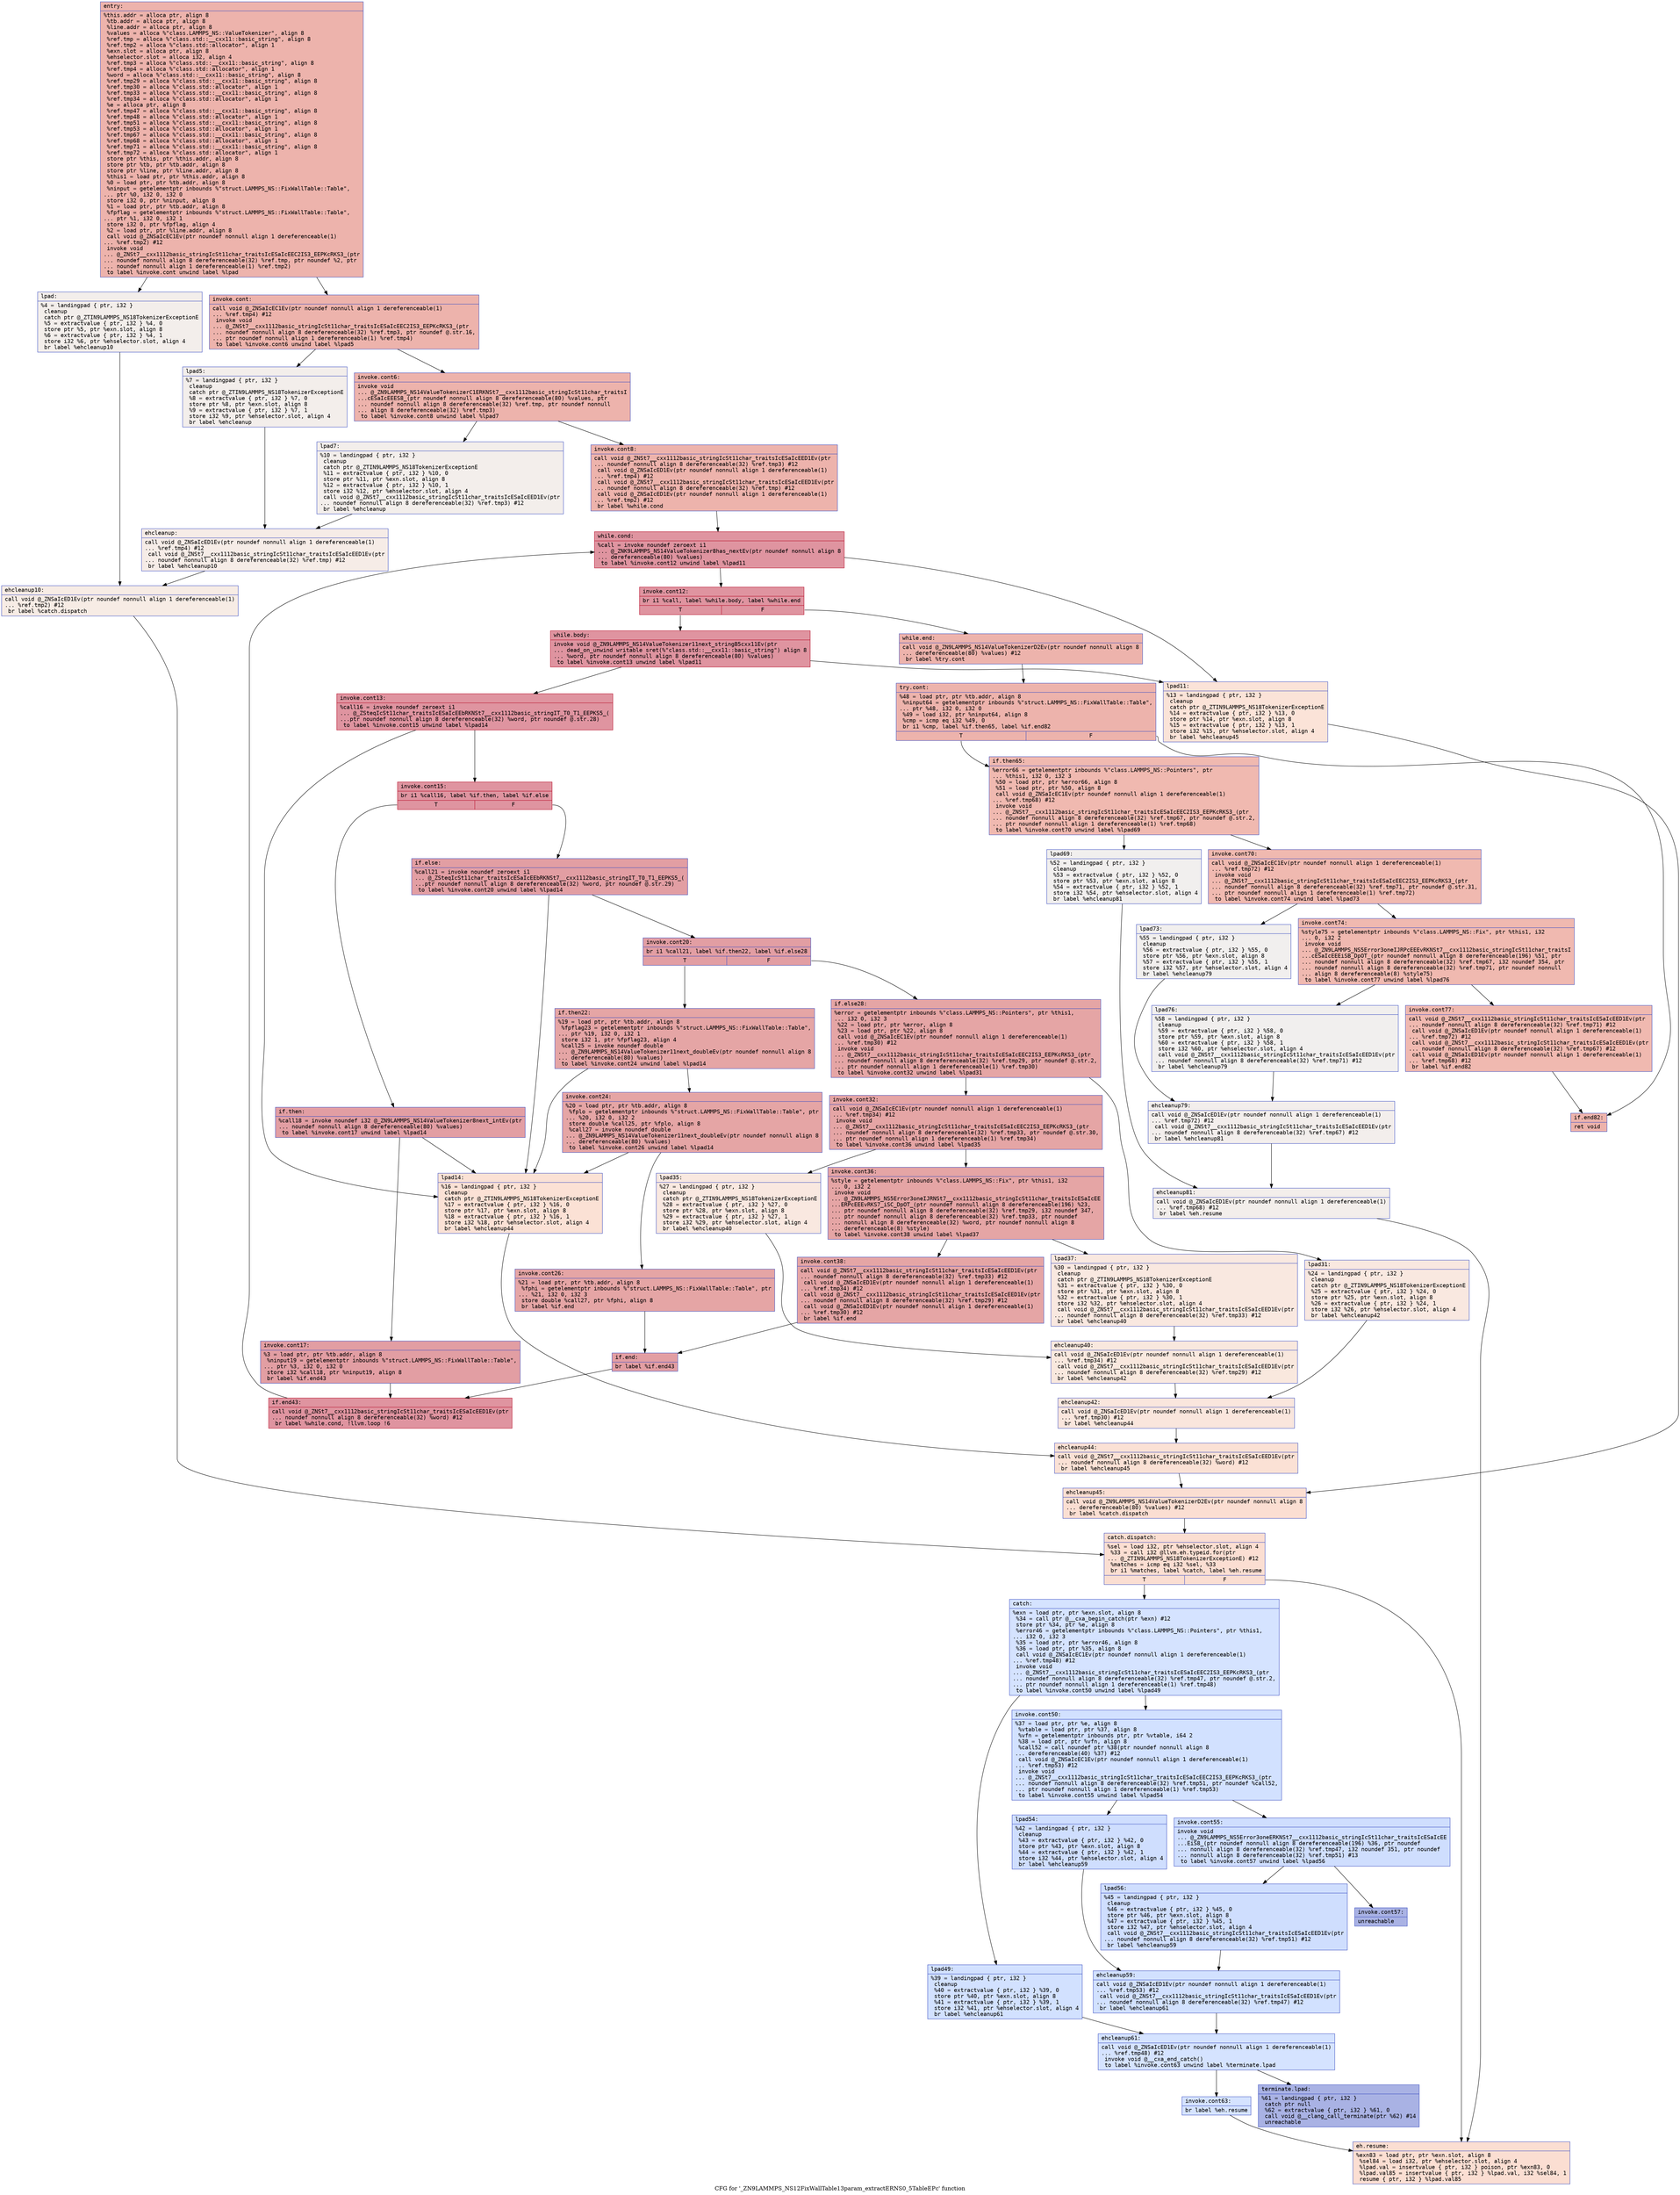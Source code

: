 digraph "CFG for '_ZN9LAMMPS_NS12FixWallTable13param_extractERNS0_5TableEPc' function" {
	label="CFG for '_ZN9LAMMPS_NS12FixWallTable13param_extractERNS0_5TableEPc' function";

	Node0x560f40d57470 [shape=record,color="#3d50c3ff", style=filled, fillcolor="#d6524470" fontname="Courier",label="{entry:\l|  %this.addr = alloca ptr, align 8\l  %tb.addr = alloca ptr, align 8\l  %line.addr = alloca ptr, align 8\l  %values = alloca %\"class.LAMMPS_NS::ValueTokenizer\", align 8\l  %ref.tmp = alloca %\"class.std::__cxx11::basic_string\", align 8\l  %ref.tmp2 = alloca %\"class.std::allocator\", align 1\l  %exn.slot = alloca ptr, align 8\l  %ehselector.slot = alloca i32, align 4\l  %ref.tmp3 = alloca %\"class.std::__cxx11::basic_string\", align 8\l  %ref.tmp4 = alloca %\"class.std::allocator\", align 1\l  %word = alloca %\"class.std::__cxx11::basic_string\", align 8\l  %ref.tmp29 = alloca %\"class.std::__cxx11::basic_string\", align 8\l  %ref.tmp30 = alloca %\"class.std::allocator\", align 1\l  %ref.tmp33 = alloca %\"class.std::__cxx11::basic_string\", align 8\l  %ref.tmp34 = alloca %\"class.std::allocator\", align 1\l  %e = alloca ptr, align 8\l  %ref.tmp47 = alloca %\"class.std::__cxx11::basic_string\", align 8\l  %ref.tmp48 = alloca %\"class.std::allocator\", align 1\l  %ref.tmp51 = alloca %\"class.std::__cxx11::basic_string\", align 8\l  %ref.tmp53 = alloca %\"class.std::allocator\", align 1\l  %ref.tmp67 = alloca %\"class.std::__cxx11::basic_string\", align 8\l  %ref.tmp68 = alloca %\"class.std::allocator\", align 1\l  %ref.tmp71 = alloca %\"class.std::__cxx11::basic_string\", align 8\l  %ref.tmp72 = alloca %\"class.std::allocator\", align 1\l  store ptr %this, ptr %this.addr, align 8\l  store ptr %tb, ptr %tb.addr, align 8\l  store ptr %line, ptr %line.addr, align 8\l  %this1 = load ptr, ptr %this.addr, align 8\l  %0 = load ptr, ptr %tb.addr, align 8\l  %ninput = getelementptr inbounds %\"struct.LAMMPS_NS::FixWallTable::Table\",\l... ptr %0, i32 0, i32 0\l  store i32 0, ptr %ninput, align 8\l  %1 = load ptr, ptr %tb.addr, align 8\l  %fpflag = getelementptr inbounds %\"struct.LAMMPS_NS::FixWallTable::Table\",\l... ptr %1, i32 0, i32 1\l  store i32 0, ptr %fpflag, align 4\l  %2 = load ptr, ptr %line.addr, align 8\l  call void @_ZNSaIcEC1Ev(ptr noundef nonnull align 1 dereferenceable(1)\l... %ref.tmp2) #12\l  invoke void\l... @_ZNSt7__cxx1112basic_stringIcSt11char_traitsIcESaIcEEC2IS3_EEPKcRKS3_(ptr\l... noundef nonnull align 8 dereferenceable(32) %ref.tmp, ptr noundef %2, ptr\l... noundef nonnull align 1 dereferenceable(1) %ref.tmp2)\l          to label %invoke.cont unwind label %lpad\l}"];
	Node0x560f40d57470 -> Node0x560f40d59220[tooltip="entry -> invoke.cont\nProbability 100.00%" ];
	Node0x560f40d57470 -> Node0x560f40d592a0[tooltip="entry -> lpad\nProbability 0.00%" ];
	Node0x560f40d59220 [shape=record,color="#3d50c3ff", style=filled, fillcolor="#d6524470" fontname="Courier",label="{invoke.cont:\l|  call void @_ZNSaIcEC1Ev(ptr noundef nonnull align 1 dereferenceable(1)\l... %ref.tmp4) #12\l  invoke void\l... @_ZNSt7__cxx1112basic_stringIcSt11char_traitsIcESaIcEEC2IS3_EEPKcRKS3_(ptr\l... noundef nonnull align 8 dereferenceable(32) %ref.tmp3, ptr noundef @.str.16,\l... ptr noundef nonnull align 1 dereferenceable(1) %ref.tmp4)\l          to label %invoke.cont6 unwind label %lpad5\l}"];
	Node0x560f40d59220 -> Node0x560f40d595c0[tooltip="invoke.cont -> invoke.cont6\nProbability 100.00%" ];
	Node0x560f40d59220 -> Node0x560f40d59610[tooltip="invoke.cont -> lpad5\nProbability 0.00%" ];
	Node0x560f40d595c0 [shape=record,color="#3d50c3ff", style=filled, fillcolor="#d6524470" fontname="Courier",label="{invoke.cont6:\l|  invoke void\l... @_ZN9LAMMPS_NS14ValueTokenizerC1ERKNSt7__cxx1112basic_stringIcSt11char_traitsI\l...cESaIcEEES8_(ptr noundef nonnull align 8 dereferenceable(80) %values, ptr\l... noundef nonnull align 8 dereferenceable(32) %ref.tmp, ptr noundef nonnull\l... align 8 dereferenceable(32) %ref.tmp3)\l          to label %invoke.cont8 unwind label %lpad7\l}"];
	Node0x560f40d595c0 -> Node0x560f40d59570[tooltip="invoke.cont6 -> invoke.cont8\nProbability 100.00%" ];
	Node0x560f40d595c0 -> Node0x560f40d59840[tooltip="invoke.cont6 -> lpad7\nProbability 0.00%" ];
	Node0x560f40d59570 [shape=record,color="#3d50c3ff", style=filled, fillcolor="#d6524470" fontname="Courier",label="{invoke.cont8:\l|  call void @_ZNSt7__cxx1112basic_stringIcSt11char_traitsIcESaIcEED1Ev(ptr\l... noundef nonnull align 8 dereferenceable(32) %ref.tmp3) #12\l  call void @_ZNSaIcED1Ev(ptr noundef nonnull align 1 dereferenceable(1)\l... %ref.tmp4) #12\l  call void @_ZNSt7__cxx1112basic_stringIcSt11char_traitsIcESaIcEED1Ev(ptr\l... noundef nonnull align 8 dereferenceable(32) %ref.tmp) #12\l  call void @_ZNSaIcED1Ev(ptr noundef nonnull align 1 dereferenceable(1)\l... %ref.tmp2) #12\l  br label %while.cond\l}"];
	Node0x560f40d59570 -> Node0x560f40d59e70[tooltip="invoke.cont8 -> while.cond\nProbability 100.00%" ];
	Node0x560f40d59e70 [shape=record,color="#b70d28ff", style=filled, fillcolor="#b70d2870" fontname="Courier",label="{while.cond:\l|  %call = invoke noundef zeroext i1\l... @_ZNK9LAMMPS_NS14ValueTokenizer8has_nextEv(ptr noundef nonnull align 8\l... dereferenceable(80) %values)\l          to label %invoke.cont12 unwind label %lpad11\l}"];
	Node0x560f40d59e70 -> Node0x560f40d59ec0[tooltip="while.cond -> invoke.cont12\nProbability 100.00%" ];
	Node0x560f40d59e70 -> Node0x560f40d59f40[tooltip="while.cond -> lpad11\nProbability 0.00%" ];
	Node0x560f40d59ec0 [shape=record,color="#b70d28ff", style=filled, fillcolor="#b70d2870" fontname="Courier",label="{invoke.cont12:\l|  br i1 %call, label %while.body, label %while.end\l|{<s0>T|<s1>F}}"];
	Node0x560f40d59ec0:s0 -> Node0x560f40d5a0e0[tooltip="invoke.cont12 -> while.body\nProbability 96.88%" ];
	Node0x560f40d59ec0:s1 -> Node0x560f40d5a160[tooltip="invoke.cont12 -> while.end\nProbability 3.12%" ];
	Node0x560f40d5a0e0 [shape=record,color="#b70d28ff", style=filled, fillcolor="#b70d2870" fontname="Courier",label="{while.body:\l|  invoke void @_ZN9LAMMPS_NS14ValueTokenizer11next_stringB5cxx11Ev(ptr\l... dead_on_unwind writable sret(%\"class.std::__cxx11::basic_string\") align 8\l... %word, ptr noundef nonnull align 8 dereferenceable(80) %values)\l          to label %invoke.cont13 unwind label %lpad11\l}"];
	Node0x560f40d5a0e0 -> Node0x560f40d5a2f0[tooltip="while.body -> invoke.cont13\nProbability 100.00%" ];
	Node0x560f40d5a0e0 -> Node0x560f40d59f40[tooltip="while.body -> lpad11\nProbability 0.00%" ];
	Node0x560f40d5a2f0 [shape=record,color="#b70d28ff", style=filled, fillcolor="#b70d2870" fontname="Courier",label="{invoke.cont13:\l|  %call16 = invoke noundef zeroext i1\l... @_ZSteqIcSt11char_traitsIcESaIcEEbRKNSt7__cxx1112basic_stringIT_T0_T1_EEPKS5_(\l...ptr noundef nonnull align 8 dereferenceable(32) %word, ptr noundef @.str.28)\l          to label %invoke.cont15 unwind label %lpad14\l}"];
	Node0x560f40d5a2f0 -> Node0x560f40d5a680[tooltip="invoke.cont13 -> invoke.cont15\nProbability 100.00%" ];
	Node0x560f40d5a2f0 -> Node0x560f40d5a760[tooltip="invoke.cont13 -> lpad14\nProbability 0.00%" ];
	Node0x560f40d5a680 [shape=record,color="#b70d28ff", style=filled, fillcolor="#b70d2870" fontname="Courier",label="{invoke.cont15:\l|  br i1 %call16, label %if.then, label %if.else\l|{<s0>T|<s1>F}}"];
	Node0x560f40d5a680:s0 -> Node0x560f40d5aac0[tooltip="invoke.cont15 -> if.then\nProbability 50.00%" ];
	Node0x560f40d5a680:s1 -> Node0x560f40d5ab10[tooltip="invoke.cont15 -> if.else\nProbability 50.00%" ];
	Node0x560f40d5aac0 [shape=record,color="#3d50c3ff", style=filled, fillcolor="#be242e70" fontname="Courier",label="{if.then:\l|  %call18 = invoke noundef i32 @_ZN9LAMMPS_NS14ValueTokenizer8next_intEv(ptr\l... noundef nonnull align 8 dereferenceable(80) %values)\l          to label %invoke.cont17 unwind label %lpad14\l}"];
	Node0x560f40d5aac0 -> Node0x560f40d586b0[tooltip="if.then -> invoke.cont17\nProbability 100.00%" ];
	Node0x560f40d5aac0 -> Node0x560f40d5a760[tooltip="if.then -> lpad14\nProbability 0.00%" ];
	Node0x560f40d586b0 [shape=record,color="#3d50c3ff", style=filled, fillcolor="#be242e70" fontname="Courier",label="{invoke.cont17:\l|  %3 = load ptr, ptr %tb.addr, align 8\l  %ninput19 = getelementptr inbounds %\"struct.LAMMPS_NS::FixWallTable::Table\",\l... ptr %3, i32 0, i32 0\l  store i32 %call18, ptr %ninput19, align 8\l  br label %if.end43\l}"];
	Node0x560f40d586b0 -> Node0x560f40d5b270[tooltip="invoke.cont17 -> if.end43\nProbability 100.00%" ];
	Node0x560f40d592a0 [shape=record,color="#3d50c3ff", style=filled, fillcolor="#e5d8d170" fontname="Courier",label="{lpad:\l|  %4 = landingpad \{ ptr, i32 \}\l          cleanup\l          catch ptr @_ZTIN9LAMMPS_NS18TokenizerExceptionE\l  %5 = extractvalue \{ ptr, i32 \} %4, 0\l  store ptr %5, ptr %exn.slot, align 8\l  %6 = extractvalue \{ ptr, i32 \} %4, 1\l  store i32 %6, ptr %ehselector.slot, align 4\l  br label %ehcleanup10\l}"];
	Node0x560f40d592a0 -> Node0x560f40d5b620[tooltip="lpad -> ehcleanup10\nProbability 100.00%" ];
	Node0x560f40d59610 [shape=record,color="#3d50c3ff", style=filled, fillcolor="#e5d8d170" fontname="Courier",label="{lpad5:\l|  %7 = landingpad \{ ptr, i32 \}\l          cleanup\l          catch ptr @_ZTIN9LAMMPS_NS18TokenizerExceptionE\l  %8 = extractvalue \{ ptr, i32 \} %7, 0\l  store ptr %8, ptr %exn.slot, align 8\l  %9 = extractvalue \{ ptr, i32 \} %7, 1\l  store i32 %9, ptr %ehselector.slot, align 4\l  br label %ehcleanup\l}"];
	Node0x560f40d59610 -> Node0x560f40d5b9b0[tooltip="lpad5 -> ehcleanup\nProbability 100.00%" ];
	Node0x560f40d59840 [shape=record,color="#3d50c3ff", style=filled, fillcolor="#e5d8d170" fontname="Courier",label="{lpad7:\l|  %10 = landingpad \{ ptr, i32 \}\l          cleanup\l          catch ptr @_ZTIN9LAMMPS_NS18TokenizerExceptionE\l  %11 = extractvalue \{ ptr, i32 \} %10, 0\l  store ptr %11, ptr %exn.slot, align 8\l  %12 = extractvalue \{ ptr, i32 \} %10, 1\l  store i32 %12, ptr %ehselector.slot, align 4\l  call void @_ZNSt7__cxx1112basic_stringIcSt11char_traitsIcESaIcEED1Ev(ptr\l... noundef nonnull align 8 dereferenceable(32) %ref.tmp3) #12\l  br label %ehcleanup\l}"];
	Node0x560f40d59840 -> Node0x560f40d5b9b0[tooltip="lpad7 -> ehcleanup\nProbability 100.00%" ];
	Node0x560f40d5b9b0 [shape=record,color="#3d50c3ff", style=filled, fillcolor="#ead5c970" fontname="Courier",label="{ehcleanup:\l|  call void @_ZNSaIcED1Ev(ptr noundef nonnull align 1 dereferenceable(1)\l... %ref.tmp4) #12\l  call void @_ZNSt7__cxx1112basic_stringIcSt11char_traitsIcESaIcEED1Ev(ptr\l... noundef nonnull align 8 dereferenceable(32) %ref.tmp) #12\l  br label %ehcleanup10\l}"];
	Node0x560f40d5b9b0 -> Node0x560f40d5b620[tooltip="ehcleanup -> ehcleanup10\nProbability 100.00%" ];
	Node0x560f40d5b620 [shape=record,color="#3d50c3ff", style=filled, fillcolor="#ecd3c570" fontname="Courier",label="{ehcleanup10:\l|  call void @_ZNSaIcED1Ev(ptr noundef nonnull align 1 dereferenceable(1)\l... %ref.tmp2) #12\l  br label %catch.dispatch\l}"];
	Node0x560f40d5b620 -> Node0x560f40d5c260[tooltip="ehcleanup10 -> catch.dispatch\nProbability 100.00%" ];
	Node0x560f40d59f40 [shape=record,color="#3d50c3ff", style=filled, fillcolor="#f6bfa670" fontname="Courier",label="{lpad11:\l|  %13 = landingpad \{ ptr, i32 \}\l          cleanup\l          catch ptr @_ZTIN9LAMMPS_NS18TokenizerExceptionE\l  %14 = extractvalue \{ ptr, i32 \} %13, 0\l  store ptr %14, ptr %exn.slot, align 8\l  %15 = extractvalue \{ ptr, i32 \} %13, 1\l  store i32 %15, ptr %ehselector.slot, align 4\l  br label %ehcleanup45\l}"];
	Node0x560f40d59f40 -> Node0x560f40d5c600[tooltip="lpad11 -> ehcleanup45\nProbability 100.00%" ];
	Node0x560f40d5a760 [shape=record,color="#3d50c3ff", style=filled, fillcolor="#f7bca170" fontname="Courier",label="{lpad14:\l|  %16 = landingpad \{ ptr, i32 \}\l          cleanup\l          catch ptr @_ZTIN9LAMMPS_NS18TokenizerExceptionE\l  %17 = extractvalue \{ ptr, i32 \} %16, 0\l  store ptr %17, ptr %exn.slot, align 8\l  %18 = extractvalue \{ ptr, i32 \} %16, 1\l  store i32 %18, ptr %ehselector.slot, align 4\l  br label %ehcleanup44\l}"];
	Node0x560f40d5a760 -> Node0x560f40d5c9a0[tooltip="lpad14 -> ehcleanup44\nProbability 100.00%" ];
	Node0x560f40d5ab10 [shape=record,color="#3d50c3ff", style=filled, fillcolor="#be242e70" fontname="Courier",label="{if.else:\l|  %call21 = invoke noundef zeroext i1\l... @_ZSteqIcSt11char_traitsIcESaIcEEbRKNSt7__cxx1112basic_stringIT_T0_T1_EEPKS5_(\l...ptr noundef nonnull align 8 dereferenceable(32) %word, ptr noundef @.str.29)\l          to label %invoke.cont20 unwind label %lpad14\l}"];
	Node0x560f40d5ab10 -> Node0x560f40d5cac0[tooltip="if.else -> invoke.cont20\nProbability 100.00%" ];
	Node0x560f40d5ab10 -> Node0x560f40d5a760[tooltip="if.else -> lpad14\nProbability 0.00%" ];
	Node0x560f40d5cac0 [shape=record,color="#3d50c3ff", style=filled, fillcolor="#be242e70" fontname="Courier",label="{invoke.cont20:\l|  br i1 %call21, label %if.then22, label %if.else28\l|{<s0>T|<s1>F}}"];
	Node0x560f40d5cac0:s0 -> Node0x560f40d5cd40[tooltip="invoke.cont20 -> if.then22\nProbability 50.00%" ];
	Node0x560f40d5cac0:s1 -> Node0x560f40d5cdc0[tooltip="invoke.cont20 -> if.else28\nProbability 50.00%" ];
	Node0x560f40d5cd40 [shape=record,color="#3d50c3ff", style=filled, fillcolor="#c5333470" fontname="Courier",label="{if.then22:\l|  %19 = load ptr, ptr %tb.addr, align 8\l  %fpflag23 = getelementptr inbounds %\"struct.LAMMPS_NS::FixWallTable::Table\",\l... ptr %19, i32 0, i32 1\l  store i32 1, ptr %fpflag23, align 4\l  %call25 = invoke noundef double\l... @_ZN9LAMMPS_NS14ValueTokenizer11next_doubleEv(ptr noundef nonnull align 8\l... dereferenceable(80) %values)\l          to label %invoke.cont24 unwind label %lpad14\l}"];
	Node0x560f40d5cd40 -> Node0x560f40d5d100[tooltip="if.then22 -> invoke.cont24\nProbability 100.00%" ];
	Node0x560f40d5cd40 -> Node0x560f40d5a760[tooltip="if.then22 -> lpad14\nProbability 0.00%" ];
	Node0x560f40d5d100 [shape=record,color="#3d50c3ff", style=filled, fillcolor="#c5333470" fontname="Courier",label="{invoke.cont24:\l|  %20 = load ptr, ptr %tb.addr, align 8\l  %fplo = getelementptr inbounds %\"struct.LAMMPS_NS::FixWallTable::Table\", ptr\l... %20, i32 0, i32 2\l  store double %call25, ptr %fplo, align 8\l  %call27 = invoke noundef double\l... @_ZN9LAMMPS_NS14ValueTokenizer11next_doubleEv(ptr noundef nonnull align 8\l... dereferenceable(80) %values)\l          to label %invoke.cont26 unwind label %lpad14\l}"];
	Node0x560f40d5d100 -> Node0x560f40d5d3d0[tooltip="invoke.cont24 -> invoke.cont26\nProbability 100.00%" ];
	Node0x560f40d5d100 -> Node0x560f40d5a760[tooltip="invoke.cont24 -> lpad14\nProbability 0.00%" ];
	Node0x560f40d5d3d0 [shape=record,color="#3d50c3ff", style=filled, fillcolor="#c5333470" fontname="Courier",label="{invoke.cont26:\l|  %21 = load ptr, ptr %tb.addr, align 8\l  %fphi = getelementptr inbounds %\"struct.LAMMPS_NS::FixWallTable::Table\", ptr\l... %21, i32 0, i32 3\l  store double %call27, ptr %fphi, align 8\l  br label %if.end\l}"];
	Node0x560f40d5d3d0 -> Node0x560f40d5d6c0[tooltip="invoke.cont26 -> if.end\nProbability 100.00%" ];
	Node0x560f40d5cdc0 [shape=record,color="#3d50c3ff", style=filled, fillcolor="#c5333470" fontname="Courier",label="{if.else28:\l|  %error = getelementptr inbounds %\"class.LAMMPS_NS::Pointers\", ptr %this1,\l... i32 0, i32 3\l  %22 = load ptr, ptr %error, align 8\l  %23 = load ptr, ptr %22, align 8\l  call void @_ZNSaIcEC1Ev(ptr noundef nonnull align 1 dereferenceable(1)\l... %ref.tmp30) #12\l  invoke void\l... @_ZNSt7__cxx1112basic_stringIcSt11char_traitsIcESaIcEEC2IS3_EEPKcRKS3_(ptr\l... noundef nonnull align 8 dereferenceable(32) %ref.tmp29, ptr noundef @.str.2,\l... ptr noundef nonnull align 1 dereferenceable(1) %ref.tmp30)\l          to label %invoke.cont32 unwind label %lpad31\l}"];
	Node0x560f40d5cdc0 -> Node0x560f40d5db00[tooltip="if.else28 -> invoke.cont32\nProbability 100.00%" ];
	Node0x560f40d5cdc0 -> Node0x560f40d5db80[tooltip="if.else28 -> lpad31\nProbability 0.00%" ];
	Node0x560f40d5db00 [shape=record,color="#3d50c3ff", style=filled, fillcolor="#c5333470" fontname="Courier",label="{invoke.cont32:\l|  call void @_ZNSaIcEC1Ev(ptr noundef nonnull align 1 dereferenceable(1)\l... %ref.tmp34) #12\l  invoke void\l... @_ZNSt7__cxx1112basic_stringIcSt11char_traitsIcESaIcEEC2IS3_EEPKcRKS3_(ptr\l... noundef nonnull align 8 dereferenceable(32) %ref.tmp33, ptr noundef @.str.30,\l... ptr noundef nonnull align 1 dereferenceable(1) %ref.tmp34)\l          to label %invoke.cont36 unwind label %lpad35\l}"];
	Node0x560f40d5db00 -> Node0x560f40d5dea0[tooltip="invoke.cont32 -> invoke.cont36\nProbability 100.00%" ];
	Node0x560f40d5db00 -> Node0x560f40d5def0[tooltip="invoke.cont32 -> lpad35\nProbability 0.00%" ];
	Node0x560f40d5dea0 [shape=record,color="#3d50c3ff", style=filled, fillcolor="#c5333470" fontname="Courier",label="{invoke.cont36:\l|  %style = getelementptr inbounds %\"class.LAMMPS_NS::Fix\", ptr %this1, i32\l... 0, i32 2\l  invoke void\l... @_ZN9LAMMPS_NS5Error3oneIJRNSt7__cxx1112basic_stringIcSt11char_traitsIcESaIcEE\l...ERPcEEEvRKS7_iSC_DpOT_(ptr noundef nonnull align 8 dereferenceable(196) %23,\l... ptr noundef nonnull align 8 dereferenceable(32) %ref.tmp29, i32 noundef 347,\l... ptr noundef nonnull align 8 dereferenceable(32) %ref.tmp33, ptr noundef\l... nonnull align 8 dereferenceable(32) %word, ptr noundef nonnull align 8\l... dereferenceable(8) %style)\l          to label %invoke.cont38 unwind label %lpad37\l}"];
	Node0x560f40d5dea0 -> Node0x560f40d5de50[tooltip="invoke.cont36 -> invoke.cont38\nProbability 100.00%" ];
	Node0x560f40d5dea0 -> Node0x560f40d5e2e0[tooltip="invoke.cont36 -> lpad37\nProbability 0.00%" ];
	Node0x560f40d5de50 [shape=record,color="#3d50c3ff", style=filled, fillcolor="#c5333470" fontname="Courier",label="{invoke.cont38:\l|  call void @_ZNSt7__cxx1112basic_stringIcSt11char_traitsIcESaIcEED1Ev(ptr\l... noundef nonnull align 8 dereferenceable(32) %ref.tmp33) #12\l  call void @_ZNSaIcED1Ev(ptr noundef nonnull align 1 dereferenceable(1)\l... %ref.tmp34) #12\l  call void @_ZNSt7__cxx1112basic_stringIcSt11char_traitsIcESaIcEED1Ev(ptr\l... noundef nonnull align 8 dereferenceable(32) %ref.tmp29) #12\l  call void @_ZNSaIcED1Ev(ptr noundef nonnull align 1 dereferenceable(1)\l... %ref.tmp30) #12\l  br label %if.end\l}"];
	Node0x560f40d5de50 -> Node0x560f40d5d6c0[tooltip="invoke.cont38 -> if.end\nProbability 100.00%" ];
	Node0x560f40d5db80 [shape=record,color="#3d50c3ff", style=filled, fillcolor="#f1ccb870" fontname="Courier",label="{lpad31:\l|  %24 = landingpad \{ ptr, i32 \}\l          cleanup\l          catch ptr @_ZTIN9LAMMPS_NS18TokenizerExceptionE\l  %25 = extractvalue \{ ptr, i32 \} %24, 0\l  store ptr %25, ptr %exn.slot, align 8\l  %26 = extractvalue \{ ptr, i32 \} %24, 1\l  store i32 %26, ptr %ehselector.slot, align 4\l  br label %ehcleanup42\l}"];
	Node0x560f40d5db80 -> Node0x560f40d5ee20[tooltip="lpad31 -> ehcleanup42\nProbability 100.00%" ];
	Node0x560f40d5def0 [shape=record,color="#3d50c3ff", style=filled, fillcolor="#f1ccb870" fontname="Courier",label="{lpad35:\l|  %27 = landingpad \{ ptr, i32 \}\l          cleanup\l          catch ptr @_ZTIN9LAMMPS_NS18TokenizerExceptionE\l  %28 = extractvalue \{ ptr, i32 \} %27, 0\l  store ptr %28, ptr %exn.slot, align 8\l  %29 = extractvalue \{ ptr, i32 \} %27, 1\l  store i32 %29, ptr %ehselector.slot, align 4\l  br label %ehcleanup40\l}"];
	Node0x560f40d5def0 -> Node0x560f40d5f1c0[tooltip="lpad35 -> ehcleanup40\nProbability 100.00%" ];
	Node0x560f40d5e2e0 [shape=record,color="#3d50c3ff", style=filled, fillcolor="#f1ccb870" fontname="Courier",label="{lpad37:\l|  %30 = landingpad \{ ptr, i32 \}\l          cleanup\l          catch ptr @_ZTIN9LAMMPS_NS18TokenizerExceptionE\l  %31 = extractvalue \{ ptr, i32 \} %30, 0\l  store ptr %31, ptr %exn.slot, align 8\l  %32 = extractvalue \{ ptr, i32 \} %30, 1\l  store i32 %32, ptr %ehselector.slot, align 4\l  call void @_ZNSt7__cxx1112basic_stringIcSt11char_traitsIcESaIcEED1Ev(ptr\l... noundef nonnull align 8 dereferenceable(32) %ref.tmp33) #12\l  br label %ehcleanup40\l}"];
	Node0x560f40d5e2e0 -> Node0x560f40d5f1c0[tooltip="lpad37 -> ehcleanup40\nProbability 100.00%" ];
	Node0x560f40d5f1c0 [shape=record,color="#3d50c3ff", style=filled, fillcolor="#f2cab570" fontname="Courier",label="{ehcleanup40:\l|  call void @_ZNSaIcED1Ev(ptr noundef nonnull align 1 dereferenceable(1)\l... %ref.tmp34) #12\l  call void @_ZNSt7__cxx1112basic_stringIcSt11char_traitsIcESaIcEED1Ev(ptr\l... noundef nonnull align 8 dereferenceable(32) %ref.tmp29) #12\l  br label %ehcleanup42\l}"];
	Node0x560f40d5f1c0 -> Node0x560f40d5ee20[tooltip="ehcleanup40 -> ehcleanup42\nProbability 100.00%" ];
	Node0x560f40d5ee20 [shape=record,color="#3d50c3ff", style=filled, fillcolor="#f3c7b170" fontname="Courier",label="{ehcleanup42:\l|  call void @_ZNSaIcED1Ev(ptr noundef nonnull align 1 dereferenceable(1)\l... %ref.tmp30) #12\l  br label %ehcleanup44\l}"];
	Node0x560f40d5ee20 -> Node0x560f40d5c9a0[tooltip="ehcleanup42 -> ehcleanup44\nProbability 100.00%" ];
	Node0x560f40d5d6c0 [shape=record,color="#3d50c3ff", style=filled, fillcolor="#be242e70" fontname="Courier",label="{if.end:\l|  br label %if.end43\l}"];
	Node0x560f40d5d6c0 -> Node0x560f40d5b270[tooltip="if.end -> if.end43\nProbability 100.00%" ];
	Node0x560f40d5b270 [shape=record,color="#b70d28ff", style=filled, fillcolor="#b70d2870" fontname="Courier",label="{if.end43:\l|  call void @_ZNSt7__cxx1112basic_stringIcSt11char_traitsIcESaIcEED1Ev(ptr\l... noundef nonnull align 8 dereferenceable(32) %word) #12\l  br label %while.cond, !llvm.loop !6\l}"];
	Node0x560f40d5b270 -> Node0x560f40d59e70[tooltip="if.end43 -> while.cond\nProbability 100.00%" ];
	Node0x560f40d5c9a0 [shape=record,color="#3d50c3ff", style=filled, fillcolor="#f7bca170" fontname="Courier",label="{ehcleanup44:\l|  call void @_ZNSt7__cxx1112basic_stringIcSt11char_traitsIcESaIcEED1Ev(ptr\l... noundef nonnull align 8 dereferenceable(32) %word) #12\l  br label %ehcleanup45\l}"];
	Node0x560f40d5c9a0 -> Node0x560f40d5c600[tooltip="ehcleanup44 -> ehcleanup45\nProbability 100.00%" ];
	Node0x560f40d5a160 [shape=record,color="#3d50c3ff", style=filled, fillcolor="#d6524470" fontname="Courier",label="{while.end:\l|  call void @_ZN9LAMMPS_NS14ValueTokenizerD2Ev(ptr noundef nonnull align 8\l... dereferenceable(80) %values) #12\l  br label %try.cont\l}"];
	Node0x560f40d5a160 -> Node0x560f40d600a0[tooltip="while.end -> try.cont\nProbability 100.00%" ];
	Node0x560f40d5c600 [shape=record,color="#3d50c3ff", style=filled, fillcolor="#f7b59970" fontname="Courier",label="{ehcleanup45:\l|  call void @_ZN9LAMMPS_NS14ValueTokenizerD2Ev(ptr noundef nonnull align 8\l... dereferenceable(80) %values) #12\l  br label %catch.dispatch\l}"];
	Node0x560f40d5c600 -> Node0x560f40d5c260[tooltip="ehcleanup45 -> catch.dispatch\nProbability 100.00%" ];
	Node0x560f40d5c260 [shape=record,color="#3d50c3ff", style=filled, fillcolor="#f7b59970" fontname="Courier",label="{catch.dispatch:\l|  %sel = load i32, ptr %ehselector.slot, align 4\l  %33 = call i32 @llvm.eh.typeid.for(ptr\l... @_ZTIN9LAMMPS_NS18TokenizerExceptionE) #12\l  %matches = icmp eq i32 %sel, %33\l  br i1 %matches, label %catch, label %eh.resume\l|{<s0>T|<s1>F}}"];
	Node0x560f40d5c260:s0 -> Node0x560f40d60580[tooltip="catch.dispatch -> catch\nProbability 0.00%" ];
	Node0x560f40d5c260:s1 -> Node0x560f40d605f0[tooltip="catch.dispatch -> eh.resume\nProbability 100.00%" ];
	Node0x560f40d60580 [shape=record,color="#3d50c3ff", style=filled, fillcolor="#a1c0ff70" fontname="Courier",label="{catch:\l|  %exn = load ptr, ptr %exn.slot, align 8\l  %34 = call ptr @__cxa_begin_catch(ptr %exn) #12\l  store ptr %34, ptr %e, align 8\l  %error46 = getelementptr inbounds %\"class.LAMMPS_NS::Pointers\", ptr %this1,\l... i32 0, i32 3\l  %35 = load ptr, ptr %error46, align 8\l  %36 = load ptr, ptr %35, align 8\l  call void @_ZNSaIcEC1Ev(ptr noundef nonnull align 1 dereferenceable(1)\l... %ref.tmp48) #12\l  invoke void\l... @_ZNSt7__cxx1112basic_stringIcSt11char_traitsIcESaIcEEC2IS3_EEPKcRKS3_(ptr\l... noundef nonnull align 8 dereferenceable(32) %ref.tmp47, ptr noundef @.str.2,\l... ptr noundef nonnull align 1 dereferenceable(1) %ref.tmp48)\l          to label %invoke.cont50 unwind label %lpad49\l}"];
	Node0x560f40d60580 -> Node0x560f40d60ca0[tooltip="catch -> invoke.cont50\nProbability 50.00%" ];
	Node0x560f40d60580 -> Node0x560f40d60cf0[tooltip="catch -> lpad49\nProbability 50.00%" ];
	Node0x560f40d60ca0 [shape=record,color="#3d50c3ff", style=filled, fillcolor="#9abbff70" fontname="Courier",label="{invoke.cont50:\l|  %37 = load ptr, ptr %e, align 8\l  %vtable = load ptr, ptr %37, align 8\l  %vfn = getelementptr inbounds ptr, ptr %vtable, i64 2\l  %38 = load ptr, ptr %vfn, align 8\l  %call52 = call noundef ptr %38(ptr noundef nonnull align 8\l... dereferenceable(40) %37) #12\l  call void @_ZNSaIcEC1Ev(ptr noundef nonnull align 1 dereferenceable(1)\l... %ref.tmp53) #12\l  invoke void\l... @_ZNSt7__cxx1112basic_stringIcSt11char_traitsIcESaIcEEC2IS3_EEPKcRKS3_(ptr\l... noundef nonnull align 8 dereferenceable(32) %ref.tmp51, ptr noundef %call52,\l... ptr noundef nonnull align 1 dereferenceable(1) %ref.tmp53)\l          to label %invoke.cont55 unwind label %lpad54\l}"];
	Node0x560f40d60ca0 -> Node0x560f40d61370[tooltip="invoke.cont50 -> invoke.cont55\nProbability 50.00%" ];
	Node0x560f40d60ca0 -> Node0x560f40d613c0[tooltip="invoke.cont50 -> lpad54\nProbability 50.00%" ];
	Node0x560f40d61370 [shape=record,color="#3d50c3ff", style=filled, fillcolor="#93b5fe70" fontname="Courier",label="{invoke.cont55:\l|  invoke void\l... @_ZN9LAMMPS_NS5Error3oneERKNSt7__cxx1112basic_stringIcSt11char_traitsIcESaIcEE\l...EiS8_(ptr noundef nonnull align 8 dereferenceable(196) %36, ptr noundef\l... nonnull align 8 dereferenceable(32) %ref.tmp47, i32 noundef 351, ptr noundef\l... nonnull align 8 dereferenceable(32) %ref.tmp51) #13\l          to label %invoke.cont57 unwind label %lpad56\l}"];
	Node0x560f40d61370 -> Node0x560f40d61320[tooltip="invoke.cont55 -> invoke.cont57\nProbability 0.00%" ];
	Node0x560f40d61370 -> Node0x560f40d61620[tooltip="invoke.cont55 -> lpad56\nProbability 100.00%" ];
	Node0x560f40d61320 [shape=record,color="#3d50c3ff", style=filled, fillcolor="#3d50c370" fontname="Courier",label="{invoke.cont57:\l|  unreachable\l}"];
	Node0x560f40d60cf0 [shape=record,color="#3d50c3ff", style=filled, fillcolor="#9abbff70" fontname="Courier",label="{lpad49:\l|  %39 = landingpad \{ ptr, i32 \}\l          cleanup\l  %40 = extractvalue \{ ptr, i32 \} %39, 0\l  store ptr %40, ptr %exn.slot, align 8\l  %41 = extractvalue \{ ptr, i32 \} %39, 1\l  store i32 %41, ptr %ehselector.slot, align 4\l  br label %ehcleanup61\l}"];
	Node0x560f40d60cf0 -> Node0x560f40d61c00[tooltip="lpad49 -> ehcleanup61\nProbability 100.00%" ];
	Node0x560f40d613c0 [shape=record,color="#3d50c3ff", style=filled, fillcolor="#93b5fe70" fontname="Courier",label="{lpad54:\l|  %42 = landingpad \{ ptr, i32 \}\l          cleanup\l  %43 = extractvalue \{ ptr, i32 \} %42, 0\l  store ptr %43, ptr %exn.slot, align 8\l  %44 = extractvalue \{ ptr, i32 \} %42, 1\l  store i32 %44, ptr %ehselector.slot, align 4\l  br label %ehcleanup59\l}"];
	Node0x560f40d613c0 -> Node0x560f40d5ae80[tooltip="lpad54 -> ehcleanup59\nProbability 100.00%" ];
	Node0x560f40d61620 [shape=record,color="#3d50c3ff", style=filled, fillcolor="#93b5fe70" fontname="Courier",label="{lpad56:\l|  %45 = landingpad \{ ptr, i32 \}\l          cleanup\l  %46 = extractvalue \{ ptr, i32 \} %45, 0\l  store ptr %46, ptr %exn.slot, align 8\l  %47 = extractvalue \{ ptr, i32 \} %45, 1\l  store i32 %47, ptr %ehselector.slot, align 4\l  call void @_ZNSt7__cxx1112basic_stringIcSt11char_traitsIcESaIcEED1Ev(ptr\l... noundef nonnull align 8 dereferenceable(32) %ref.tmp51) #12\l  br label %ehcleanup59\l}"];
	Node0x560f40d61620 -> Node0x560f40d5ae80[tooltip="lpad56 -> ehcleanup59\nProbability 100.00%" ];
	Node0x560f40d5ae80 [shape=record,color="#3d50c3ff", style=filled, fillcolor="#9abbff70" fontname="Courier",label="{ehcleanup59:\l|  call void @_ZNSaIcED1Ev(ptr noundef nonnull align 1 dereferenceable(1)\l... %ref.tmp53) #12\l  call void @_ZNSt7__cxx1112basic_stringIcSt11char_traitsIcESaIcEED1Ev(ptr\l... noundef nonnull align 8 dereferenceable(32) %ref.tmp47) #12\l  br label %ehcleanup61\l}"];
	Node0x560f40d5ae80 -> Node0x560f40d61c00[tooltip="ehcleanup59 -> ehcleanup61\nProbability 100.00%" ];
	Node0x560f40d61c00 [shape=record,color="#3d50c3ff", style=filled, fillcolor="#a1c0ff70" fontname="Courier",label="{ehcleanup61:\l|  call void @_ZNSaIcED1Ev(ptr noundef nonnull align 1 dereferenceable(1)\l... %ref.tmp48) #12\l  invoke void @__cxa_end_catch()\l          to label %invoke.cont63 unwind label %terminate.lpad\l}"];
	Node0x560f40d61c00 -> Node0x560f40d63610[tooltip="ehcleanup61 -> invoke.cont63\nProbability 100.00%" ];
	Node0x560f40d61c00 -> Node0x560f40d63660[tooltip="ehcleanup61 -> terminate.lpad\nProbability 0.00%" ];
	Node0x560f40d63610 [shape=record,color="#3d50c3ff", style=filled, fillcolor="#a1c0ff70" fontname="Courier",label="{invoke.cont63:\l|  br label %eh.resume\l}"];
	Node0x560f40d63610 -> Node0x560f40d605f0[tooltip="invoke.cont63 -> eh.resume\nProbability 100.00%" ];
	Node0x560f40d600a0 [shape=record,color="#3d50c3ff", style=filled, fillcolor="#d6524470" fontname="Courier",label="{try.cont:\l|  %48 = load ptr, ptr %tb.addr, align 8\l  %ninput64 = getelementptr inbounds %\"struct.LAMMPS_NS::FixWallTable::Table\",\l... ptr %48, i32 0, i32 0\l  %49 = load i32, ptr %ninput64, align 8\l  %cmp = icmp eq i32 %49, 0\l  br i1 %cmp, label %if.then65, label %if.end82\l|{<s0>T|<s1>F}}"];
	Node0x560f40d600a0:s0 -> Node0x560f40d63ae0[tooltip="try.cont -> if.then65\nProbability 37.50%" ];
	Node0x560f40d600a0:s1 -> Node0x560f40d63b60[tooltip="try.cont -> if.end82\nProbability 62.50%" ];
	Node0x560f40d63ae0 [shape=record,color="#3d50c3ff", style=filled, fillcolor="#de614d70" fontname="Courier",label="{if.then65:\l|  %error66 = getelementptr inbounds %\"class.LAMMPS_NS::Pointers\", ptr\l... %this1, i32 0, i32 3\l  %50 = load ptr, ptr %error66, align 8\l  %51 = load ptr, ptr %50, align 8\l  call void @_ZNSaIcEC1Ev(ptr noundef nonnull align 1 dereferenceable(1)\l... %ref.tmp68) #12\l  invoke void\l... @_ZNSt7__cxx1112basic_stringIcSt11char_traitsIcESaIcEEC2IS3_EEPKcRKS3_(ptr\l... noundef nonnull align 8 dereferenceable(32) %ref.tmp67, ptr noundef @.str.2,\l... ptr noundef nonnull align 1 dereferenceable(1) %ref.tmp68)\l          to label %invoke.cont70 unwind label %lpad69\l}"];
	Node0x560f40d63ae0 -> Node0x560f40d63ff0[tooltip="if.then65 -> invoke.cont70\nProbability 100.00%" ];
	Node0x560f40d63ae0 -> Node0x560f40d64070[tooltip="if.then65 -> lpad69\nProbability 0.00%" ];
	Node0x560f40d63ff0 [shape=record,color="#3d50c3ff", style=filled, fillcolor="#de614d70" fontname="Courier",label="{invoke.cont70:\l|  call void @_ZNSaIcEC1Ev(ptr noundef nonnull align 1 dereferenceable(1)\l... %ref.tmp72) #12\l  invoke void\l... @_ZNSt7__cxx1112basic_stringIcSt11char_traitsIcESaIcEEC2IS3_EEPKcRKS3_(ptr\l... noundef nonnull align 8 dereferenceable(32) %ref.tmp71, ptr noundef @.str.31,\l... ptr noundef nonnull align 1 dereferenceable(1) %ref.tmp72)\l          to label %invoke.cont74 unwind label %lpad73\l}"];
	Node0x560f40d63ff0 -> Node0x560f40d643f0[tooltip="invoke.cont70 -> invoke.cont74\nProbability 100.00%" ];
	Node0x560f40d63ff0 -> Node0x560f40d64440[tooltip="invoke.cont70 -> lpad73\nProbability 0.00%" ];
	Node0x560f40d643f0 [shape=record,color="#3d50c3ff", style=filled, fillcolor="#de614d70" fontname="Courier",label="{invoke.cont74:\l|  %style75 = getelementptr inbounds %\"class.LAMMPS_NS::Fix\", ptr %this1, i32\l... 0, i32 2\l  invoke void\l... @_ZN9LAMMPS_NS5Error3oneIJRPcEEEvRKNSt7__cxx1112basic_stringIcSt11char_traitsI\l...cESaIcEEEiSB_DpOT_(ptr noundef nonnull align 8 dereferenceable(196) %51, ptr\l... noundef nonnull align 8 dereferenceable(32) %ref.tmp67, i32 noundef 354, ptr\l... noundef nonnull align 8 dereferenceable(32) %ref.tmp71, ptr noundef nonnull\l... align 8 dereferenceable(8) %style75)\l          to label %invoke.cont77 unwind label %lpad76\l}"];
	Node0x560f40d643f0 -> Node0x560f40d643a0[tooltip="invoke.cont74 -> invoke.cont77\nProbability 100.00%" ];
	Node0x560f40d643f0 -> Node0x560f40d64830[tooltip="invoke.cont74 -> lpad76\nProbability 0.00%" ];
	Node0x560f40d643a0 [shape=record,color="#3d50c3ff", style=filled, fillcolor="#de614d70" fontname="Courier",label="{invoke.cont77:\l|  call void @_ZNSt7__cxx1112basic_stringIcSt11char_traitsIcESaIcEED1Ev(ptr\l... noundef nonnull align 8 dereferenceable(32) %ref.tmp71) #12\l  call void @_ZNSaIcED1Ev(ptr noundef nonnull align 1 dereferenceable(1)\l... %ref.tmp72) #12\l  call void @_ZNSt7__cxx1112basic_stringIcSt11char_traitsIcESaIcEED1Ev(ptr\l... noundef nonnull align 8 dereferenceable(32) %ref.tmp67) #12\l  call void @_ZNSaIcED1Ev(ptr noundef nonnull align 1 dereferenceable(1)\l... %ref.tmp68) #12\l  br label %if.end82\l}"];
	Node0x560f40d643a0 -> Node0x560f40d63b60[tooltip="invoke.cont77 -> if.end82\nProbability 100.00%" ];
	Node0x560f40d64070 [shape=record,color="#3d50c3ff", style=filled, fillcolor="#e0dbd870" fontname="Courier",label="{lpad69:\l|  %52 = landingpad \{ ptr, i32 \}\l          cleanup\l  %53 = extractvalue \{ ptr, i32 \} %52, 0\l  store ptr %53, ptr %exn.slot, align 8\l  %54 = extractvalue \{ ptr, i32 \} %52, 1\l  store i32 %54, ptr %ehselector.slot, align 4\l  br label %ehcleanup81\l}"];
	Node0x560f40d64070 -> Node0x560f40d651f0[tooltip="lpad69 -> ehcleanup81\nProbability 100.00%" ];
	Node0x560f40d64440 [shape=record,color="#3d50c3ff", style=filled, fillcolor="#e0dbd870" fontname="Courier",label="{lpad73:\l|  %55 = landingpad \{ ptr, i32 \}\l          cleanup\l  %56 = extractvalue \{ ptr, i32 \} %55, 0\l  store ptr %56, ptr %exn.slot, align 8\l  %57 = extractvalue \{ ptr, i32 \} %55, 1\l  store i32 %57, ptr %ehselector.slot, align 4\l  br label %ehcleanup79\l}"];
	Node0x560f40d64440 -> Node0x560f40d654f0[tooltip="lpad73 -> ehcleanup79\nProbability 100.00%" ];
	Node0x560f40d64830 [shape=record,color="#3d50c3ff", style=filled, fillcolor="#e0dbd870" fontname="Courier",label="{lpad76:\l|  %58 = landingpad \{ ptr, i32 \}\l          cleanup\l  %59 = extractvalue \{ ptr, i32 \} %58, 0\l  store ptr %59, ptr %exn.slot, align 8\l  %60 = extractvalue \{ ptr, i32 \} %58, 1\l  store i32 %60, ptr %ehselector.slot, align 4\l  call void @_ZNSt7__cxx1112basic_stringIcSt11char_traitsIcESaIcEED1Ev(ptr\l... noundef nonnull align 8 dereferenceable(32) %ref.tmp71) #12\l  br label %ehcleanup79\l}"];
	Node0x560f40d64830 -> Node0x560f40d654f0[tooltip="lpad76 -> ehcleanup79\nProbability 100.00%" ];
	Node0x560f40d654f0 [shape=record,color="#3d50c3ff", style=filled, fillcolor="#e3d9d370" fontname="Courier",label="{ehcleanup79:\l|  call void @_ZNSaIcED1Ev(ptr noundef nonnull align 1 dereferenceable(1)\l... %ref.tmp72) #12\l  call void @_ZNSt7__cxx1112basic_stringIcSt11char_traitsIcESaIcEED1Ev(ptr\l... noundef nonnull align 8 dereferenceable(32) %ref.tmp67) #12\l  br label %ehcleanup81\l}"];
	Node0x560f40d654f0 -> Node0x560f40d651f0[tooltip="ehcleanup79 -> ehcleanup81\nProbability 100.00%" ];
	Node0x560f40d651f0 [shape=record,color="#3d50c3ff", style=filled, fillcolor="#e5d8d170" fontname="Courier",label="{ehcleanup81:\l|  call void @_ZNSaIcED1Ev(ptr noundef nonnull align 1 dereferenceable(1)\l... %ref.tmp68) #12\l  br label %eh.resume\l}"];
	Node0x560f40d651f0 -> Node0x560f40d605f0[tooltip="ehcleanup81 -> eh.resume\nProbability 100.00%" ];
	Node0x560f40d63b60 [shape=record,color="#3d50c3ff", style=filled, fillcolor="#d6524470" fontname="Courier",label="{if.end82:\l|  ret void\l}"];
	Node0x560f40d605f0 [shape=record,color="#3d50c3ff", style=filled, fillcolor="#f7b59970" fontname="Courier",label="{eh.resume:\l|  %exn83 = load ptr, ptr %exn.slot, align 8\l  %sel84 = load i32, ptr %ehselector.slot, align 4\l  %lpad.val = insertvalue \{ ptr, i32 \} poison, ptr %exn83, 0\l  %lpad.val85 = insertvalue \{ ptr, i32 \} %lpad.val, i32 %sel84, 1\l  resume \{ ptr, i32 \} %lpad.val85\l}"];
	Node0x560f40d63660 [shape=record,color="#3d50c3ff", style=filled, fillcolor="#3d50c370" fontname="Courier",label="{terminate.lpad:\l|  %61 = landingpad \{ ptr, i32 \}\l          catch ptr null\l  %62 = extractvalue \{ ptr, i32 \} %61, 0\l  call void @__clang_call_terminate(ptr %62) #14\l  unreachable\l}"];
}
